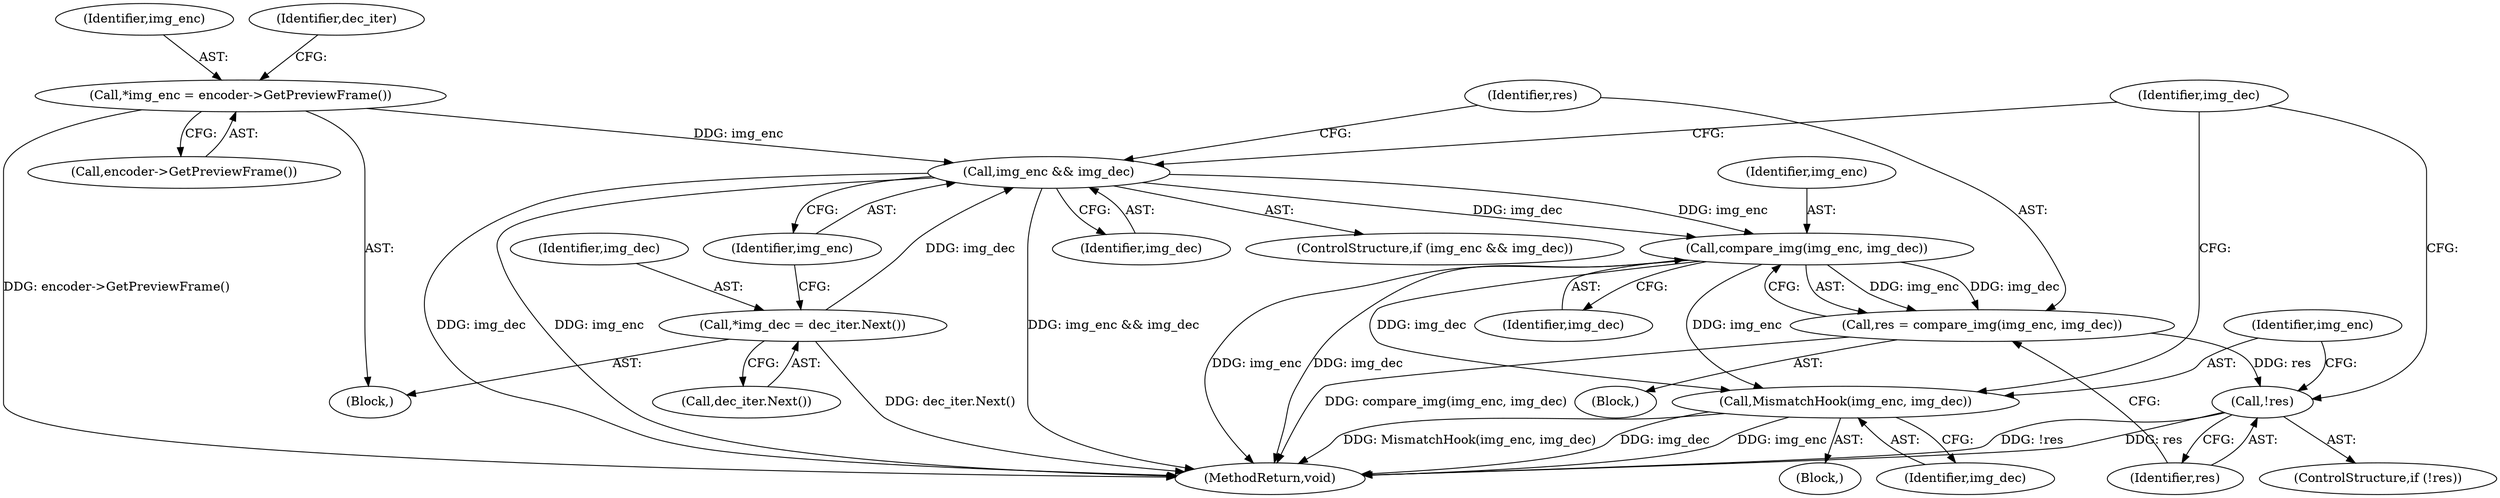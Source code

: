 digraph "0_Android_5a9753fca56f0eeb9f61e342b2fccffc364f9426_65@pointer" {
"1000306" [label="(Call,img_enc && img_dec)"];
"1000294" [label="(Call,*img_enc = encoder->GetPreviewFrame())"];
"1000302" [label="(Call,*img_dec = dec_iter.Next())"];
"1000313" [label="(Call,compare_img(img_enc, img_dec))"];
"1000311" [label="(Call,res = compare_img(img_enc, img_dec))"];
"1000317" [label="(Call,!res)"];
"1000320" [label="(Call,MismatchHook(img_enc, img_dec))"];
"1000292" [label="(Block,)"];
"1000307" [label="(Identifier,img_enc)"];
"1000316" [label="(ControlStructure,if (!res))"];
"1000315" [label="(Identifier,img_dec)"];
"1000321" [label="(Identifier,img_enc)"];
"1000319" [label="(Block,)"];
"1000311" [label="(Call,res = compare_img(img_enc, img_dec))"];
"1000314" [label="(Identifier,img_enc)"];
"1000294" [label="(Call,*img_enc = encoder->GetPreviewFrame())"];
"1000303" [label="(Identifier,img_dec)"];
"1000295" [label="(Identifier,img_enc)"];
"1000305" [label="(ControlStructure,if (img_enc && img_dec))"];
"1000309" [label="(Block,)"];
"1000308" [label="(Identifier,img_dec)"];
"1000312" [label="(Identifier,res)"];
"1000299" [label="(Identifier,dec_iter)"];
"1000320" [label="(Call,MismatchHook(img_enc, img_dec))"];
"1000344" [label="(MethodReturn,void)"];
"1000304" [label="(Call,dec_iter.Next())"];
"1000322" [label="(Identifier,img_dec)"];
"1000306" [label="(Call,img_enc && img_dec)"];
"1000313" [label="(Call,compare_img(img_enc, img_dec))"];
"1000317" [label="(Call,!res)"];
"1000302" [label="(Call,*img_dec = dec_iter.Next())"];
"1000324" [label="(Identifier,img_dec)"];
"1000318" [label="(Identifier,res)"];
"1000296" [label="(Call,encoder->GetPreviewFrame())"];
"1000306" -> "1000305"  [label="AST: "];
"1000306" -> "1000307"  [label="CFG: "];
"1000306" -> "1000308"  [label="CFG: "];
"1000307" -> "1000306"  [label="AST: "];
"1000308" -> "1000306"  [label="AST: "];
"1000312" -> "1000306"  [label="CFG: "];
"1000324" -> "1000306"  [label="CFG: "];
"1000306" -> "1000344"  [label="DDG: img_enc"];
"1000306" -> "1000344"  [label="DDG: img_enc && img_dec"];
"1000306" -> "1000344"  [label="DDG: img_dec"];
"1000294" -> "1000306"  [label="DDG: img_enc"];
"1000302" -> "1000306"  [label="DDG: img_dec"];
"1000306" -> "1000313"  [label="DDG: img_enc"];
"1000306" -> "1000313"  [label="DDG: img_dec"];
"1000294" -> "1000292"  [label="AST: "];
"1000294" -> "1000296"  [label="CFG: "];
"1000295" -> "1000294"  [label="AST: "];
"1000296" -> "1000294"  [label="AST: "];
"1000299" -> "1000294"  [label="CFG: "];
"1000294" -> "1000344"  [label="DDG: encoder->GetPreviewFrame()"];
"1000302" -> "1000292"  [label="AST: "];
"1000302" -> "1000304"  [label="CFG: "];
"1000303" -> "1000302"  [label="AST: "];
"1000304" -> "1000302"  [label="AST: "];
"1000307" -> "1000302"  [label="CFG: "];
"1000302" -> "1000344"  [label="DDG: dec_iter.Next()"];
"1000313" -> "1000311"  [label="AST: "];
"1000313" -> "1000315"  [label="CFG: "];
"1000314" -> "1000313"  [label="AST: "];
"1000315" -> "1000313"  [label="AST: "];
"1000311" -> "1000313"  [label="CFG: "];
"1000313" -> "1000344"  [label="DDG: img_dec"];
"1000313" -> "1000344"  [label="DDG: img_enc"];
"1000313" -> "1000311"  [label="DDG: img_enc"];
"1000313" -> "1000311"  [label="DDG: img_dec"];
"1000313" -> "1000320"  [label="DDG: img_enc"];
"1000313" -> "1000320"  [label="DDG: img_dec"];
"1000311" -> "1000309"  [label="AST: "];
"1000312" -> "1000311"  [label="AST: "];
"1000318" -> "1000311"  [label="CFG: "];
"1000311" -> "1000344"  [label="DDG: compare_img(img_enc, img_dec)"];
"1000311" -> "1000317"  [label="DDG: res"];
"1000317" -> "1000316"  [label="AST: "];
"1000317" -> "1000318"  [label="CFG: "];
"1000318" -> "1000317"  [label="AST: "];
"1000321" -> "1000317"  [label="CFG: "];
"1000324" -> "1000317"  [label="CFG: "];
"1000317" -> "1000344"  [label="DDG: res"];
"1000317" -> "1000344"  [label="DDG: !res"];
"1000320" -> "1000319"  [label="AST: "];
"1000320" -> "1000322"  [label="CFG: "];
"1000321" -> "1000320"  [label="AST: "];
"1000322" -> "1000320"  [label="AST: "];
"1000324" -> "1000320"  [label="CFG: "];
"1000320" -> "1000344"  [label="DDG: img_dec"];
"1000320" -> "1000344"  [label="DDG: img_enc"];
"1000320" -> "1000344"  [label="DDG: MismatchHook(img_enc, img_dec)"];
}
